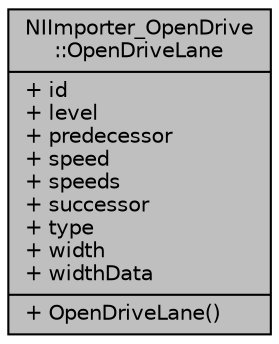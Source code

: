 digraph "NIImporter_OpenDrive::OpenDriveLane"
{
  edge [fontname="Helvetica",fontsize="10",labelfontname="Helvetica",labelfontsize="10"];
  node [fontname="Helvetica",fontsize="10",shape=record];
  Node1 [label="{NIImporter_OpenDrive\l::OpenDriveLane\n|+ id\l+ level\l+ predecessor\l+ speed\l+ speeds\l+ successor\l+ type\l+ width\l+ widthData\l|+ OpenDriveLane()\l}",height=0.2,width=0.4,color="black", fillcolor="grey75", style="filled", fontcolor="black"];
}
